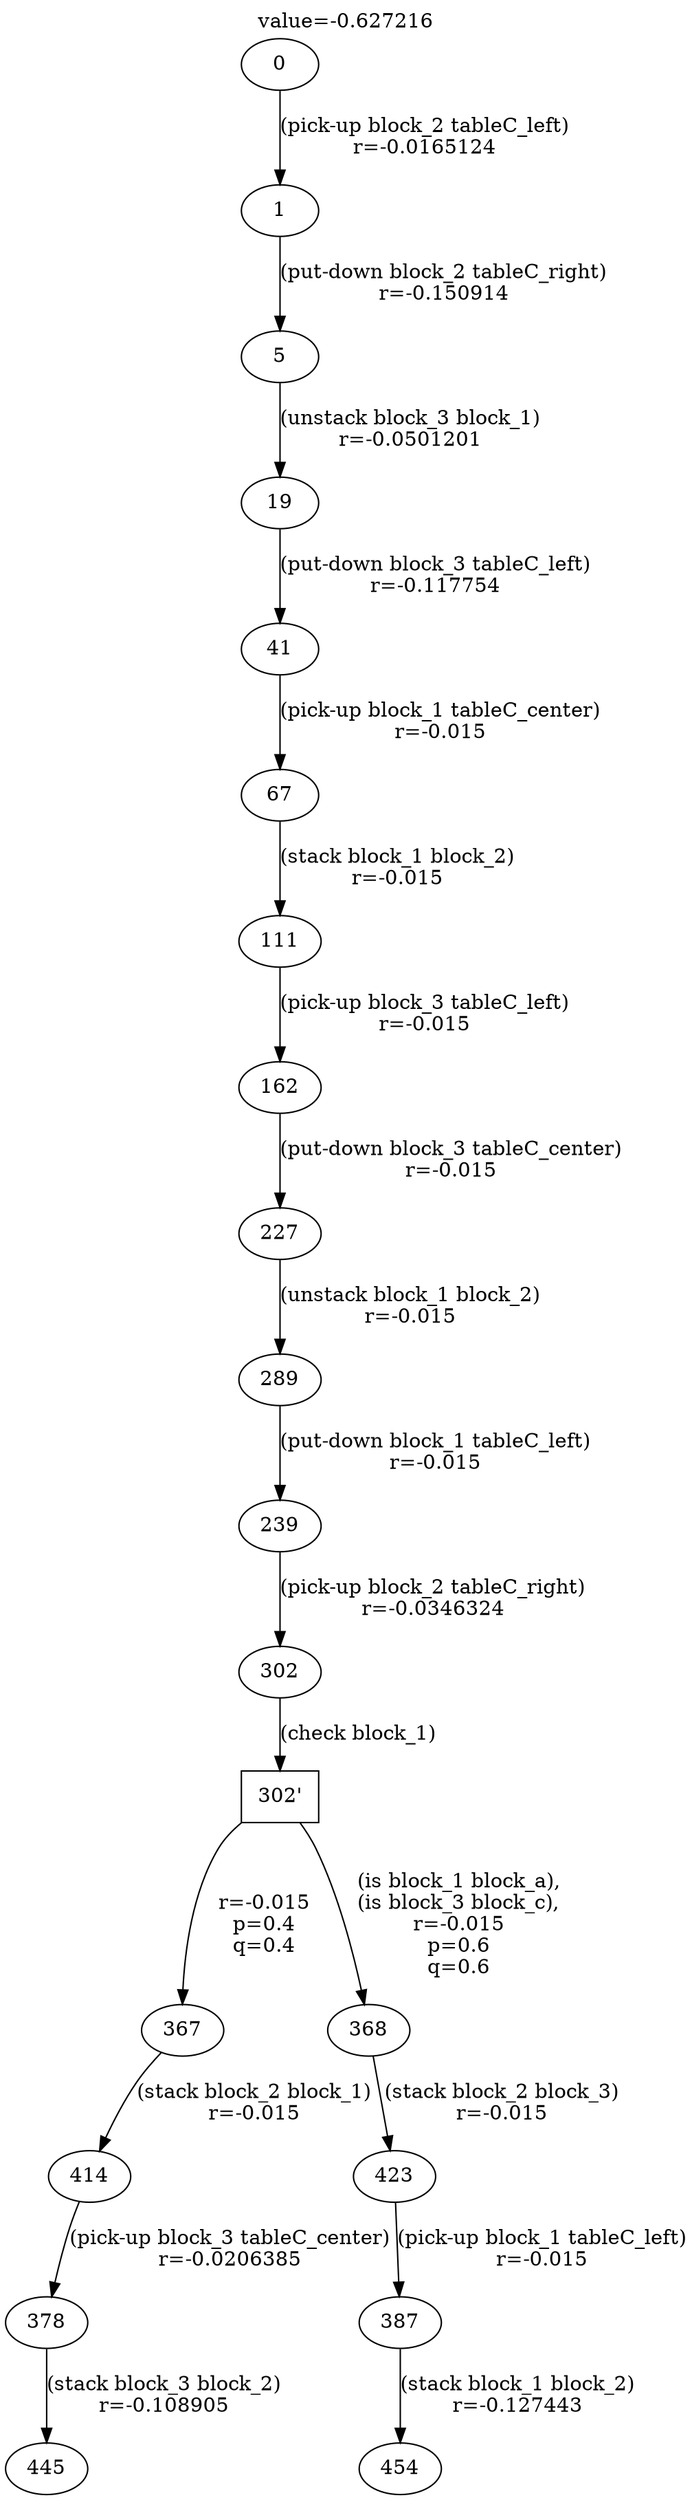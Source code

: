 digraph g{
label="value=-0.627216"
labelloc=top
0->1 [ label="(pick-up block_2 tableC_left)
r=-0.0165124" ];
1->5 [ label="(put-down block_2 tableC_right)
r=-0.150914" ];
5->19 [ label="(unstack block_3 block_1)
r=-0.0501201" ];
19->41 [ label="(put-down block_3 tableC_left)
r=-0.117754" ];
41->67 [ label="(pick-up block_1 tableC_center)
r=-0.015" ];
67->111 [ label="(stack block_1 block_2)
r=-0.015" ];
111->162 [ label="(pick-up block_3 tableC_left)
r=-0.015" ];
162->227 [ label="(put-down block_3 tableC_center)
r=-0.015" ];
227->289 [ label="(unstack block_1 block_2)
r=-0.015" ];
289->239 [ label="(put-down block_1 tableC_left)
r=-0.015" ];
239->302 [ label="(pick-up block_2 tableC_right)
r=-0.0346324" ];
"302'" [ shape=box ] ;
302->"302'" [ label="(check block_1)" ];
"302'"->367 [ label="
r=-0.015
p=0.4
q=0.4" ];
367->414 [ label="(stack block_2 block_1)
r=-0.015" ];
414->378 [ label="(pick-up block_3 tableC_center)
r=-0.0206385" ];
378->445 [ label="(stack block_3 block_2)
r=-0.108905" ];
"302'"->368 [ label="
(is block_1 block_a),
(is block_3 block_c),
r=-0.015
p=0.6
q=0.6" ];
368->423 [ label="(stack block_2 block_3)
r=-0.015" ];
423->387 [ label="(pick-up block_1 tableC_left)
r=-0.015" ];
387->454 [ label="(stack block_1 block_2)
r=-0.127443" ];
}

